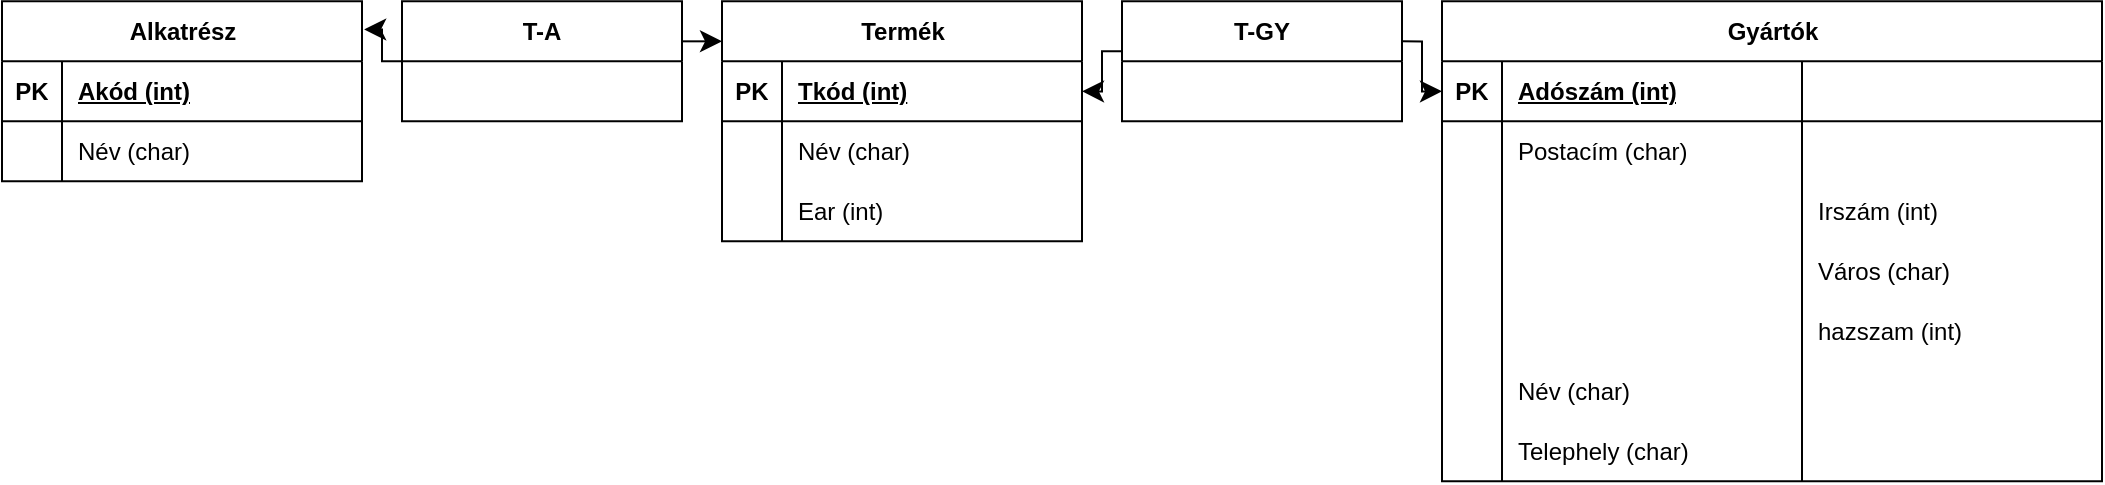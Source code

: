 <mxfile version="26.2.13">
  <diagram name="Page-1" id="pyMALY7E3hGHPygUEbhH">
    <mxGraphModel dx="-491" dy="-362" grid="0" gridSize="10" guides="1" tooltips="1" connect="1" arrows="1" fold="1" page="0" pageScale="1" pageWidth="850" pageHeight="1100" math="0" shadow="0">
      <root>
        <mxCell id="0" />
        <mxCell id="1" parent="0" />
        <mxCell id="k6al9XMNXn84gHZ14-Eu-1144" value="Termék" style="shape=table;startSize=30;container=1;collapsible=1;childLayout=tableLayout;fixedRows=1;rowLines=0;fontStyle=1;align=center;resizeLast=1;html=1;" vertex="1" parent="1">
          <mxGeometry x="2692" y="1574.667" width="180" height="120" as="geometry" />
        </mxCell>
        <mxCell id="k6al9XMNXn84gHZ14-Eu-1145" value="" style="shape=tableRow;horizontal=0;startSize=0;swimlaneHead=0;swimlaneBody=0;fillColor=none;collapsible=0;dropTarget=0;points=[[0,0.5],[1,0.5]];portConstraint=eastwest;top=0;left=0;right=0;bottom=1;" vertex="1" parent="k6al9XMNXn84gHZ14-Eu-1144">
          <mxGeometry y="30" width="180" height="30" as="geometry" />
        </mxCell>
        <mxCell id="k6al9XMNXn84gHZ14-Eu-1146" value="PK" style="shape=partialRectangle;connectable=0;fillColor=none;top=0;left=0;bottom=0;right=0;fontStyle=1;overflow=hidden;whiteSpace=wrap;html=1;" vertex="1" parent="k6al9XMNXn84gHZ14-Eu-1145">
          <mxGeometry width="30" height="30" as="geometry">
            <mxRectangle width="30" height="30" as="alternateBounds" />
          </mxGeometry>
        </mxCell>
        <mxCell id="k6al9XMNXn84gHZ14-Eu-1147" value="Tkód (int)" style="shape=partialRectangle;connectable=0;fillColor=none;top=0;left=0;bottom=0;right=0;align=left;spacingLeft=6;fontStyle=5;overflow=hidden;whiteSpace=wrap;html=1;" vertex="1" parent="k6al9XMNXn84gHZ14-Eu-1145">
          <mxGeometry x="30" width="150" height="30" as="geometry">
            <mxRectangle width="150" height="30" as="alternateBounds" />
          </mxGeometry>
        </mxCell>
        <mxCell id="k6al9XMNXn84gHZ14-Eu-1148" value="" style="shape=tableRow;horizontal=0;startSize=0;swimlaneHead=0;swimlaneBody=0;fillColor=none;collapsible=0;dropTarget=0;points=[[0,0.5],[1,0.5]];portConstraint=eastwest;top=0;left=0;right=0;bottom=0;" vertex="1" parent="k6al9XMNXn84gHZ14-Eu-1144">
          <mxGeometry y="60" width="180" height="30" as="geometry" />
        </mxCell>
        <mxCell id="k6al9XMNXn84gHZ14-Eu-1149" value="" style="shape=partialRectangle;connectable=0;fillColor=none;top=0;left=0;bottom=0;right=0;editable=1;overflow=hidden;whiteSpace=wrap;html=1;" vertex="1" parent="k6al9XMNXn84gHZ14-Eu-1148">
          <mxGeometry width="30" height="30" as="geometry">
            <mxRectangle width="30" height="30" as="alternateBounds" />
          </mxGeometry>
        </mxCell>
        <mxCell id="k6al9XMNXn84gHZ14-Eu-1150" value="Név (char)" style="shape=partialRectangle;connectable=0;fillColor=none;top=0;left=0;bottom=0;right=0;align=left;spacingLeft=6;overflow=hidden;whiteSpace=wrap;html=1;" vertex="1" parent="k6al9XMNXn84gHZ14-Eu-1148">
          <mxGeometry x="30" width="150" height="30" as="geometry">
            <mxRectangle width="150" height="30" as="alternateBounds" />
          </mxGeometry>
        </mxCell>
        <mxCell id="k6al9XMNXn84gHZ14-Eu-1151" value="" style="shape=tableRow;horizontal=0;startSize=0;swimlaneHead=0;swimlaneBody=0;fillColor=none;collapsible=0;dropTarget=0;points=[[0,0.5],[1,0.5]];portConstraint=eastwest;top=0;left=0;right=0;bottom=0;" vertex="1" parent="k6al9XMNXn84gHZ14-Eu-1144">
          <mxGeometry y="90" width="180" height="30" as="geometry" />
        </mxCell>
        <mxCell id="k6al9XMNXn84gHZ14-Eu-1152" value="" style="shape=partialRectangle;connectable=0;fillColor=none;top=0;left=0;bottom=0;right=0;editable=1;overflow=hidden;whiteSpace=wrap;html=1;" vertex="1" parent="k6al9XMNXn84gHZ14-Eu-1151">
          <mxGeometry width="30" height="30" as="geometry">
            <mxRectangle width="30" height="30" as="alternateBounds" />
          </mxGeometry>
        </mxCell>
        <mxCell id="k6al9XMNXn84gHZ14-Eu-1153" value="Ear (int)" style="shape=partialRectangle;connectable=0;fillColor=none;top=0;left=0;bottom=0;right=0;align=left;spacingLeft=6;overflow=hidden;whiteSpace=wrap;html=1;" vertex="1" parent="k6al9XMNXn84gHZ14-Eu-1151">
          <mxGeometry x="30" width="150" height="30" as="geometry">
            <mxRectangle width="150" height="30" as="alternateBounds" />
          </mxGeometry>
        </mxCell>
        <mxCell id="k6al9XMNXn84gHZ14-Eu-1154" value="Alkatrész" style="shape=table;startSize=30;container=1;collapsible=1;childLayout=tableLayout;fixedRows=1;rowLines=0;fontStyle=1;align=center;resizeLast=1;html=1;" vertex="1" parent="1">
          <mxGeometry x="2332" y="1574.667" width="180" height="90" as="geometry" />
        </mxCell>
        <mxCell id="k6al9XMNXn84gHZ14-Eu-1155" value="" style="shape=tableRow;horizontal=0;startSize=0;swimlaneHead=0;swimlaneBody=0;fillColor=none;collapsible=0;dropTarget=0;points=[[0,0.5],[1,0.5]];portConstraint=eastwest;top=0;left=0;right=0;bottom=1;" vertex="1" parent="k6al9XMNXn84gHZ14-Eu-1154">
          <mxGeometry y="30" width="180" height="30" as="geometry" />
        </mxCell>
        <mxCell id="k6al9XMNXn84gHZ14-Eu-1156" value="PK" style="shape=partialRectangle;connectable=0;fillColor=none;top=0;left=0;bottom=0;right=0;fontStyle=1;overflow=hidden;whiteSpace=wrap;html=1;" vertex="1" parent="k6al9XMNXn84gHZ14-Eu-1155">
          <mxGeometry width="30" height="30" as="geometry">
            <mxRectangle width="30" height="30" as="alternateBounds" />
          </mxGeometry>
        </mxCell>
        <mxCell id="k6al9XMNXn84gHZ14-Eu-1157" value="Akód (int)" style="shape=partialRectangle;connectable=0;fillColor=none;top=0;left=0;bottom=0;right=0;align=left;spacingLeft=6;fontStyle=5;overflow=hidden;whiteSpace=wrap;html=1;" vertex="1" parent="k6al9XMNXn84gHZ14-Eu-1155">
          <mxGeometry x="30" width="150" height="30" as="geometry">
            <mxRectangle width="150" height="30" as="alternateBounds" />
          </mxGeometry>
        </mxCell>
        <mxCell id="k6al9XMNXn84gHZ14-Eu-1158" value="" style="shape=tableRow;horizontal=0;startSize=0;swimlaneHead=0;swimlaneBody=0;fillColor=none;collapsible=0;dropTarget=0;points=[[0,0.5],[1,0.5]];portConstraint=eastwest;top=0;left=0;right=0;bottom=0;" vertex="1" parent="k6al9XMNXn84gHZ14-Eu-1154">
          <mxGeometry y="60" width="180" height="30" as="geometry" />
        </mxCell>
        <mxCell id="k6al9XMNXn84gHZ14-Eu-1159" value="" style="shape=partialRectangle;connectable=0;fillColor=none;top=0;left=0;bottom=0;right=0;editable=1;overflow=hidden;whiteSpace=wrap;html=1;" vertex="1" parent="k6al9XMNXn84gHZ14-Eu-1158">
          <mxGeometry width="30" height="30" as="geometry">
            <mxRectangle width="30" height="30" as="alternateBounds" />
          </mxGeometry>
        </mxCell>
        <mxCell id="k6al9XMNXn84gHZ14-Eu-1160" value="Név (char)" style="shape=partialRectangle;connectable=0;fillColor=none;top=0;left=0;bottom=0;right=0;align=left;spacingLeft=6;overflow=hidden;whiteSpace=wrap;html=1;" vertex="1" parent="k6al9XMNXn84gHZ14-Eu-1158">
          <mxGeometry x="30" width="150" height="30" as="geometry">
            <mxRectangle width="150" height="30" as="alternateBounds" />
          </mxGeometry>
        </mxCell>
        <mxCell id="k6al9XMNXn84gHZ14-Eu-1161" value="Gyártók" style="shape=table;startSize=30;container=1;collapsible=1;childLayout=tableLayout;fixedRows=1;rowLines=0;fontStyle=1;align=center;resizeLast=1;html=1;" vertex="1" parent="1">
          <mxGeometry x="3052" y="1574.667" width="330" height="240" as="geometry" />
        </mxCell>
        <mxCell id="k6al9XMNXn84gHZ14-Eu-1162" value="" style="shape=tableRow;horizontal=0;startSize=0;swimlaneHead=0;swimlaneBody=0;fillColor=none;collapsible=0;dropTarget=0;points=[[0,0.5],[1,0.5]];portConstraint=eastwest;top=0;left=0;right=0;bottom=1;" vertex="1" parent="k6al9XMNXn84gHZ14-Eu-1161">
          <mxGeometry y="30" width="330" height="30" as="geometry" />
        </mxCell>
        <mxCell id="k6al9XMNXn84gHZ14-Eu-1163" value="PK" style="shape=partialRectangle;connectable=0;fillColor=none;top=0;left=0;bottom=0;right=0;fontStyle=1;overflow=hidden;whiteSpace=wrap;html=1;" vertex="1" parent="k6al9XMNXn84gHZ14-Eu-1162">
          <mxGeometry width="30" height="30" as="geometry">
            <mxRectangle width="30" height="30" as="alternateBounds" />
          </mxGeometry>
        </mxCell>
        <mxCell id="k6al9XMNXn84gHZ14-Eu-1164" value="Adószám (int)" style="shape=partialRectangle;connectable=0;fillColor=none;top=0;left=0;bottom=0;right=0;align=left;spacingLeft=6;fontStyle=5;overflow=hidden;whiteSpace=wrap;html=1;" vertex="1" parent="k6al9XMNXn84gHZ14-Eu-1162">
          <mxGeometry x="30" width="150" height="30" as="geometry">
            <mxRectangle width="150" height="30" as="alternateBounds" />
          </mxGeometry>
        </mxCell>
        <mxCell id="k6al9XMNXn84gHZ14-Eu-1165" value="" style="shape=partialRectangle;connectable=0;fillColor=none;top=0;left=0;bottom=0;right=0;align=left;spacingLeft=6;fontStyle=5;overflow=hidden;whiteSpace=wrap;html=1;" vertex="1" parent="k6al9XMNXn84gHZ14-Eu-1162">
          <mxGeometry x="180" width="150" height="30" as="geometry">
            <mxRectangle width="150" height="30" as="alternateBounds" />
          </mxGeometry>
        </mxCell>
        <mxCell id="k6al9XMNXn84gHZ14-Eu-1166" value="" style="shape=tableRow;horizontal=0;startSize=0;swimlaneHead=0;swimlaneBody=0;fillColor=none;collapsible=0;dropTarget=0;points=[[0,0.5],[1,0.5]];portConstraint=eastwest;top=0;left=0;right=0;bottom=0;" vertex="1" parent="k6al9XMNXn84gHZ14-Eu-1161">
          <mxGeometry y="60" width="330" height="30" as="geometry" />
        </mxCell>
        <mxCell id="k6al9XMNXn84gHZ14-Eu-1167" value="" style="shape=partialRectangle;connectable=0;fillColor=none;top=0;left=0;bottom=0;right=0;editable=1;overflow=hidden;whiteSpace=wrap;html=1;" vertex="1" parent="k6al9XMNXn84gHZ14-Eu-1166">
          <mxGeometry width="30" height="30" as="geometry">
            <mxRectangle width="30" height="30" as="alternateBounds" />
          </mxGeometry>
        </mxCell>
        <mxCell id="k6al9XMNXn84gHZ14-Eu-1168" value="Postacím (char)" style="shape=partialRectangle;connectable=0;fillColor=none;top=0;left=0;bottom=0;right=0;align=left;spacingLeft=6;overflow=hidden;whiteSpace=wrap;html=1;" vertex="1" parent="k6al9XMNXn84gHZ14-Eu-1166">
          <mxGeometry x="30" width="150" height="30" as="geometry">
            <mxRectangle width="150" height="30" as="alternateBounds" />
          </mxGeometry>
        </mxCell>
        <mxCell id="k6al9XMNXn84gHZ14-Eu-1169" style="shape=partialRectangle;connectable=0;fillColor=none;top=0;left=0;bottom=0;right=0;align=left;spacingLeft=6;overflow=hidden;whiteSpace=wrap;html=1;" vertex="1" parent="k6al9XMNXn84gHZ14-Eu-1166">
          <mxGeometry x="180" width="150" height="30" as="geometry">
            <mxRectangle width="150" height="30" as="alternateBounds" />
          </mxGeometry>
        </mxCell>
        <mxCell id="k6al9XMNXn84gHZ14-Eu-1170" style="shape=tableRow;horizontal=0;startSize=0;swimlaneHead=0;swimlaneBody=0;fillColor=none;collapsible=0;dropTarget=0;points=[[0,0.5],[1,0.5]];portConstraint=eastwest;top=0;left=0;right=0;bottom=0;" vertex="1" parent="k6al9XMNXn84gHZ14-Eu-1161">
          <mxGeometry y="90" width="330" height="30" as="geometry" />
        </mxCell>
        <mxCell id="k6al9XMNXn84gHZ14-Eu-1171" style="shape=partialRectangle;connectable=0;fillColor=none;top=0;left=0;bottom=0;right=0;editable=1;overflow=hidden;whiteSpace=wrap;html=1;" vertex="1" parent="k6al9XMNXn84gHZ14-Eu-1170">
          <mxGeometry width="30" height="30" as="geometry">
            <mxRectangle width="30" height="30" as="alternateBounds" />
          </mxGeometry>
        </mxCell>
        <mxCell id="k6al9XMNXn84gHZ14-Eu-1172" style="shape=partialRectangle;connectable=0;fillColor=none;top=0;left=0;bottom=0;right=0;align=left;spacingLeft=6;overflow=hidden;whiteSpace=wrap;html=1;" vertex="1" parent="k6al9XMNXn84gHZ14-Eu-1170">
          <mxGeometry x="30" width="150" height="30" as="geometry">
            <mxRectangle width="150" height="30" as="alternateBounds" />
          </mxGeometry>
        </mxCell>
        <mxCell id="k6al9XMNXn84gHZ14-Eu-1173" value="Irszám (int)" style="shape=partialRectangle;connectable=0;fillColor=none;top=0;left=0;bottom=0;right=0;align=left;spacingLeft=6;overflow=hidden;whiteSpace=wrap;html=1;" vertex="1" parent="k6al9XMNXn84gHZ14-Eu-1170">
          <mxGeometry x="180" width="150" height="30" as="geometry">
            <mxRectangle width="150" height="30" as="alternateBounds" />
          </mxGeometry>
        </mxCell>
        <mxCell id="k6al9XMNXn84gHZ14-Eu-1174" style="shape=tableRow;horizontal=0;startSize=0;swimlaneHead=0;swimlaneBody=0;fillColor=none;collapsible=0;dropTarget=0;points=[[0,0.5],[1,0.5]];portConstraint=eastwest;top=0;left=0;right=0;bottom=0;" vertex="1" parent="k6al9XMNXn84gHZ14-Eu-1161">
          <mxGeometry y="120" width="330" height="30" as="geometry" />
        </mxCell>
        <mxCell id="k6al9XMNXn84gHZ14-Eu-1175" style="shape=partialRectangle;connectable=0;fillColor=none;top=0;left=0;bottom=0;right=0;editable=1;overflow=hidden;whiteSpace=wrap;html=1;" vertex="1" parent="k6al9XMNXn84gHZ14-Eu-1174">
          <mxGeometry width="30" height="30" as="geometry">
            <mxRectangle width="30" height="30" as="alternateBounds" />
          </mxGeometry>
        </mxCell>
        <mxCell id="k6al9XMNXn84gHZ14-Eu-1176" style="shape=partialRectangle;connectable=0;fillColor=none;top=0;left=0;bottom=0;right=0;align=left;spacingLeft=6;overflow=hidden;whiteSpace=wrap;html=1;" vertex="1" parent="k6al9XMNXn84gHZ14-Eu-1174">
          <mxGeometry x="30" width="150" height="30" as="geometry">
            <mxRectangle width="150" height="30" as="alternateBounds" />
          </mxGeometry>
        </mxCell>
        <mxCell id="k6al9XMNXn84gHZ14-Eu-1177" value="Város (char)" style="shape=partialRectangle;connectable=0;fillColor=none;top=0;left=0;bottom=0;right=0;align=left;spacingLeft=6;overflow=hidden;whiteSpace=wrap;html=1;" vertex="1" parent="k6al9XMNXn84gHZ14-Eu-1174">
          <mxGeometry x="180" width="150" height="30" as="geometry">
            <mxRectangle width="150" height="30" as="alternateBounds" />
          </mxGeometry>
        </mxCell>
        <mxCell id="k6al9XMNXn84gHZ14-Eu-1178" value="" style="shape=tableRow;horizontal=0;startSize=0;swimlaneHead=0;swimlaneBody=0;fillColor=none;collapsible=0;dropTarget=0;points=[[0,0.5],[1,0.5]];portConstraint=eastwest;top=0;left=0;right=0;bottom=0;" vertex="1" parent="k6al9XMNXn84gHZ14-Eu-1161">
          <mxGeometry y="150" width="330" height="30" as="geometry" />
        </mxCell>
        <mxCell id="k6al9XMNXn84gHZ14-Eu-1179" value="" style="shape=partialRectangle;connectable=0;fillColor=none;top=0;left=0;bottom=0;right=0;editable=1;overflow=hidden;whiteSpace=wrap;html=1;" vertex="1" parent="k6al9XMNXn84gHZ14-Eu-1178">
          <mxGeometry width="30" height="30" as="geometry">
            <mxRectangle width="30" height="30" as="alternateBounds" />
          </mxGeometry>
        </mxCell>
        <mxCell id="k6al9XMNXn84gHZ14-Eu-1180" value="" style="shape=partialRectangle;connectable=0;fillColor=none;top=0;left=0;bottom=0;right=0;align=left;spacingLeft=6;overflow=hidden;whiteSpace=wrap;html=1;" vertex="1" parent="k6al9XMNXn84gHZ14-Eu-1178">
          <mxGeometry x="30" width="150" height="30" as="geometry">
            <mxRectangle width="150" height="30" as="alternateBounds" />
          </mxGeometry>
        </mxCell>
        <mxCell id="k6al9XMNXn84gHZ14-Eu-1181" value="hazszam (int)" style="shape=partialRectangle;connectable=0;fillColor=none;top=0;left=0;bottom=0;right=0;align=left;spacingLeft=6;overflow=hidden;whiteSpace=wrap;html=1;" vertex="1" parent="k6al9XMNXn84gHZ14-Eu-1178">
          <mxGeometry x="180" width="150" height="30" as="geometry">
            <mxRectangle width="150" height="30" as="alternateBounds" />
          </mxGeometry>
        </mxCell>
        <mxCell id="k6al9XMNXn84gHZ14-Eu-1182" style="shape=tableRow;horizontal=0;startSize=0;swimlaneHead=0;swimlaneBody=0;fillColor=none;collapsible=0;dropTarget=0;points=[[0,0.5],[1,0.5]];portConstraint=eastwest;top=0;left=0;right=0;bottom=0;" vertex="1" parent="k6al9XMNXn84gHZ14-Eu-1161">
          <mxGeometry y="180" width="330" height="30" as="geometry" />
        </mxCell>
        <mxCell id="k6al9XMNXn84gHZ14-Eu-1183" style="shape=partialRectangle;connectable=0;fillColor=none;top=0;left=0;bottom=0;right=0;editable=1;overflow=hidden;whiteSpace=wrap;html=1;" vertex="1" parent="k6al9XMNXn84gHZ14-Eu-1182">
          <mxGeometry width="30" height="30" as="geometry">
            <mxRectangle width="30" height="30" as="alternateBounds" />
          </mxGeometry>
        </mxCell>
        <mxCell id="k6al9XMNXn84gHZ14-Eu-1184" value="Név (char)" style="shape=partialRectangle;connectable=0;fillColor=none;top=0;left=0;bottom=0;right=0;align=left;spacingLeft=6;overflow=hidden;whiteSpace=wrap;html=1;" vertex="1" parent="k6al9XMNXn84gHZ14-Eu-1182">
          <mxGeometry x="30" width="150" height="30" as="geometry">
            <mxRectangle width="150" height="30" as="alternateBounds" />
          </mxGeometry>
        </mxCell>
        <mxCell id="k6al9XMNXn84gHZ14-Eu-1185" style="shape=partialRectangle;connectable=0;fillColor=none;top=0;left=0;bottom=0;right=0;align=left;spacingLeft=6;overflow=hidden;whiteSpace=wrap;html=1;" vertex="1" parent="k6al9XMNXn84gHZ14-Eu-1182">
          <mxGeometry x="180" width="150" height="30" as="geometry">
            <mxRectangle width="150" height="30" as="alternateBounds" />
          </mxGeometry>
        </mxCell>
        <mxCell id="k6al9XMNXn84gHZ14-Eu-1186" style="shape=tableRow;horizontal=0;startSize=0;swimlaneHead=0;swimlaneBody=0;fillColor=none;collapsible=0;dropTarget=0;points=[[0,0.5],[1,0.5]];portConstraint=eastwest;top=0;left=0;right=0;bottom=0;" vertex="1" parent="k6al9XMNXn84gHZ14-Eu-1161">
          <mxGeometry y="210" width="330" height="30" as="geometry" />
        </mxCell>
        <mxCell id="k6al9XMNXn84gHZ14-Eu-1187" style="shape=partialRectangle;connectable=0;fillColor=none;top=0;left=0;bottom=0;right=0;editable=1;overflow=hidden;whiteSpace=wrap;html=1;" vertex="1" parent="k6al9XMNXn84gHZ14-Eu-1186">
          <mxGeometry width="30" height="30" as="geometry">
            <mxRectangle width="30" height="30" as="alternateBounds" />
          </mxGeometry>
        </mxCell>
        <mxCell id="k6al9XMNXn84gHZ14-Eu-1188" value="Telephely (char)" style="shape=partialRectangle;connectable=0;fillColor=none;top=0;left=0;bottom=0;right=0;align=left;spacingLeft=6;overflow=hidden;whiteSpace=wrap;html=1;" vertex="1" parent="k6al9XMNXn84gHZ14-Eu-1186">
          <mxGeometry x="30" width="150" height="30" as="geometry">
            <mxRectangle width="150" height="30" as="alternateBounds" />
          </mxGeometry>
        </mxCell>
        <mxCell id="k6al9XMNXn84gHZ14-Eu-1189" style="shape=partialRectangle;connectable=0;fillColor=none;top=0;left=0;bottom=0;right=0;align=left;spacingLeft=6;overflow=hidden;whiteSpace=wrap;html=1;" vertex="1" parent="k6al9XMNXn84gHZ14-Eu-1186">
          <mxGeometry x="180" width="150" height="30" as="geometry">
            <mxRectangle width="150" height="30" as="alternateBounds" />
          </mxGeometry>
        </mxCell>
        <mxCell id="k6al9XMNXn84gHZ14-Eu-1190" value="&lt;b&gt;T-A&lt;/b&gt;" style="swimlane;fontStyle=0;childLayout=stackLayout;horizontal=1;startSize=30;horizontalStack=0;resizeParent=1;resizeParentMax=0;resizeLast=0;collapsible=1;marginBottom=0;whiteSpace=wrap;html=1;" vertex="1" parent="1">
          <mxGeometry x="2532" y="1574.667" width="140" height="60" as="geometry" />
        </mxCell>
        <mxCell id="k6al9XMNXn84gHZ14-Eu-1191" value="" style="edgeStyle=segmentEdgeStyle;endArrow=classic;html=1;curved=0;rounded=0;endSize=8;startSize=8;entryX=1;entryY=0.5;entryDx=0;entryDy=0;exitX=0;exitY=0.25;exitDx=0;exitDy=0;" edge="1" parent="1" source="k6al9XMNXn84gHZ14-Eu-1193" target="k6al9XMNXn84gHZ14-Eu-1145">
          <mxGeometry width="50" height="50" relative="1" as="geometry">
            <mxPoint x="2842" y="1654.667" as="sourcePoint" />
            <mxPoint x="2892" y="1604.667" as="targetPoint" />
            <Array as="points">
              <mxPoint x="2882" y="1599.667" />
              <mxPoint x="2882" y="1619.667" />
            </Array>
          </mxGeometry>
        </mxCell>
        <mxCell id="k6al9XMNXn84gHZ14-Eu-1192" value="" style="edgeStyle=segmentEdgeStyle;endArrow=classic;html=1;curved=0;rounded=0;endSize=8;startSize=8;entryX=0;entryY=0.5;entryDx=0;entryDy=0;" edge="1" parent="1" target="k6al9XMNXn84gHZ14-Eu-1162">
          <mxGeometry width="50" height="50" relative="1" as="geometry">
            <mxPoint x="3032" y="1594.667" as="sourcePoint" />
            <mxPoint x="3082" y="1544.667" as="targetPoint" />
            <Array as="points">
              <mxPoint x="3042" y="1594.667" />
              <mxPoint x="3042" y="1619.667" />
            </Array>
          </mxGeometry>
        </mxCell>
        <mxCell id="k6al9XMNXn84gHZ14-Eu-1193" value="&lt;b&gt;T-GY&lt;/b&gt;" style="swimlane;fontStyle=0;childLayout=stackLayout;horizontal=1;startSize=30;horizontalStack=0;resizeParent=1;resizeParentMax=0;resizeLast=0;collapsible=1;marginBottom=0;whiteSpace=wrap;html=1;" vertex="1" parent="1">
          <mxGeometry x="2892" y="1574.667" width="140" height="60" as="geometry" />
        </mxCell>
        <mxCell id="k6al9XMNXn84gHZ14-Eu-1194" value="" style="edgeStyle=segmentEdgeStyle;endArrow=classic;html=1;curved=0;rounded=0;endSize=8;startSize=8;" edge="1" parent="1">
          <mxGeometry width="50" height="50" relative="1" as="geometry">
            <mxPoint x="2672" y="1594.667" as="sourcePoint" />
            <mxPoint x="2692" y="1594.667" as="targetPoint" />
          </mxGeometry>
        </mxCell>
        <mxCell id="k6al9XMNXn84gHZ14-Eu-1195" value="" style="edgeStyle=segmentEdgeStyle;endArrow=classic;html=1;curved=0;rounded=0;endSize=8;startSize=8;entryX=1.006;entryY=0.156;entryDx=0;entryDy=0;entryPerimeter=0;exitX=0;exitY=0.25;exitDx=0;exitDy=0;" edge="1" parent="1" source="k6al9XMNXn84gHZ14-Eu-1190" target="k6al9XMNXn84gHZ14-Eu-1154">
          <mxGeometry width="50" height="50" relative="1" as="geometry">
            <mxPoint x="2692" y="1614.667" as="sourcePoint" />
            <mxPoint x="2582" y="1514.667" as="targetPoint" />
            <Array as="points">
              <mxPoint x="2532" y="1604.667" />
              <mxPoint x="2522" y="1604.667" />
              <mxPoint x="2522" y="1588.667" />
            </Array>
          </mxGeometry>
        </mxCell>
      </root>
    </mxGraphModel>
  </diagram>
</mxfile>
